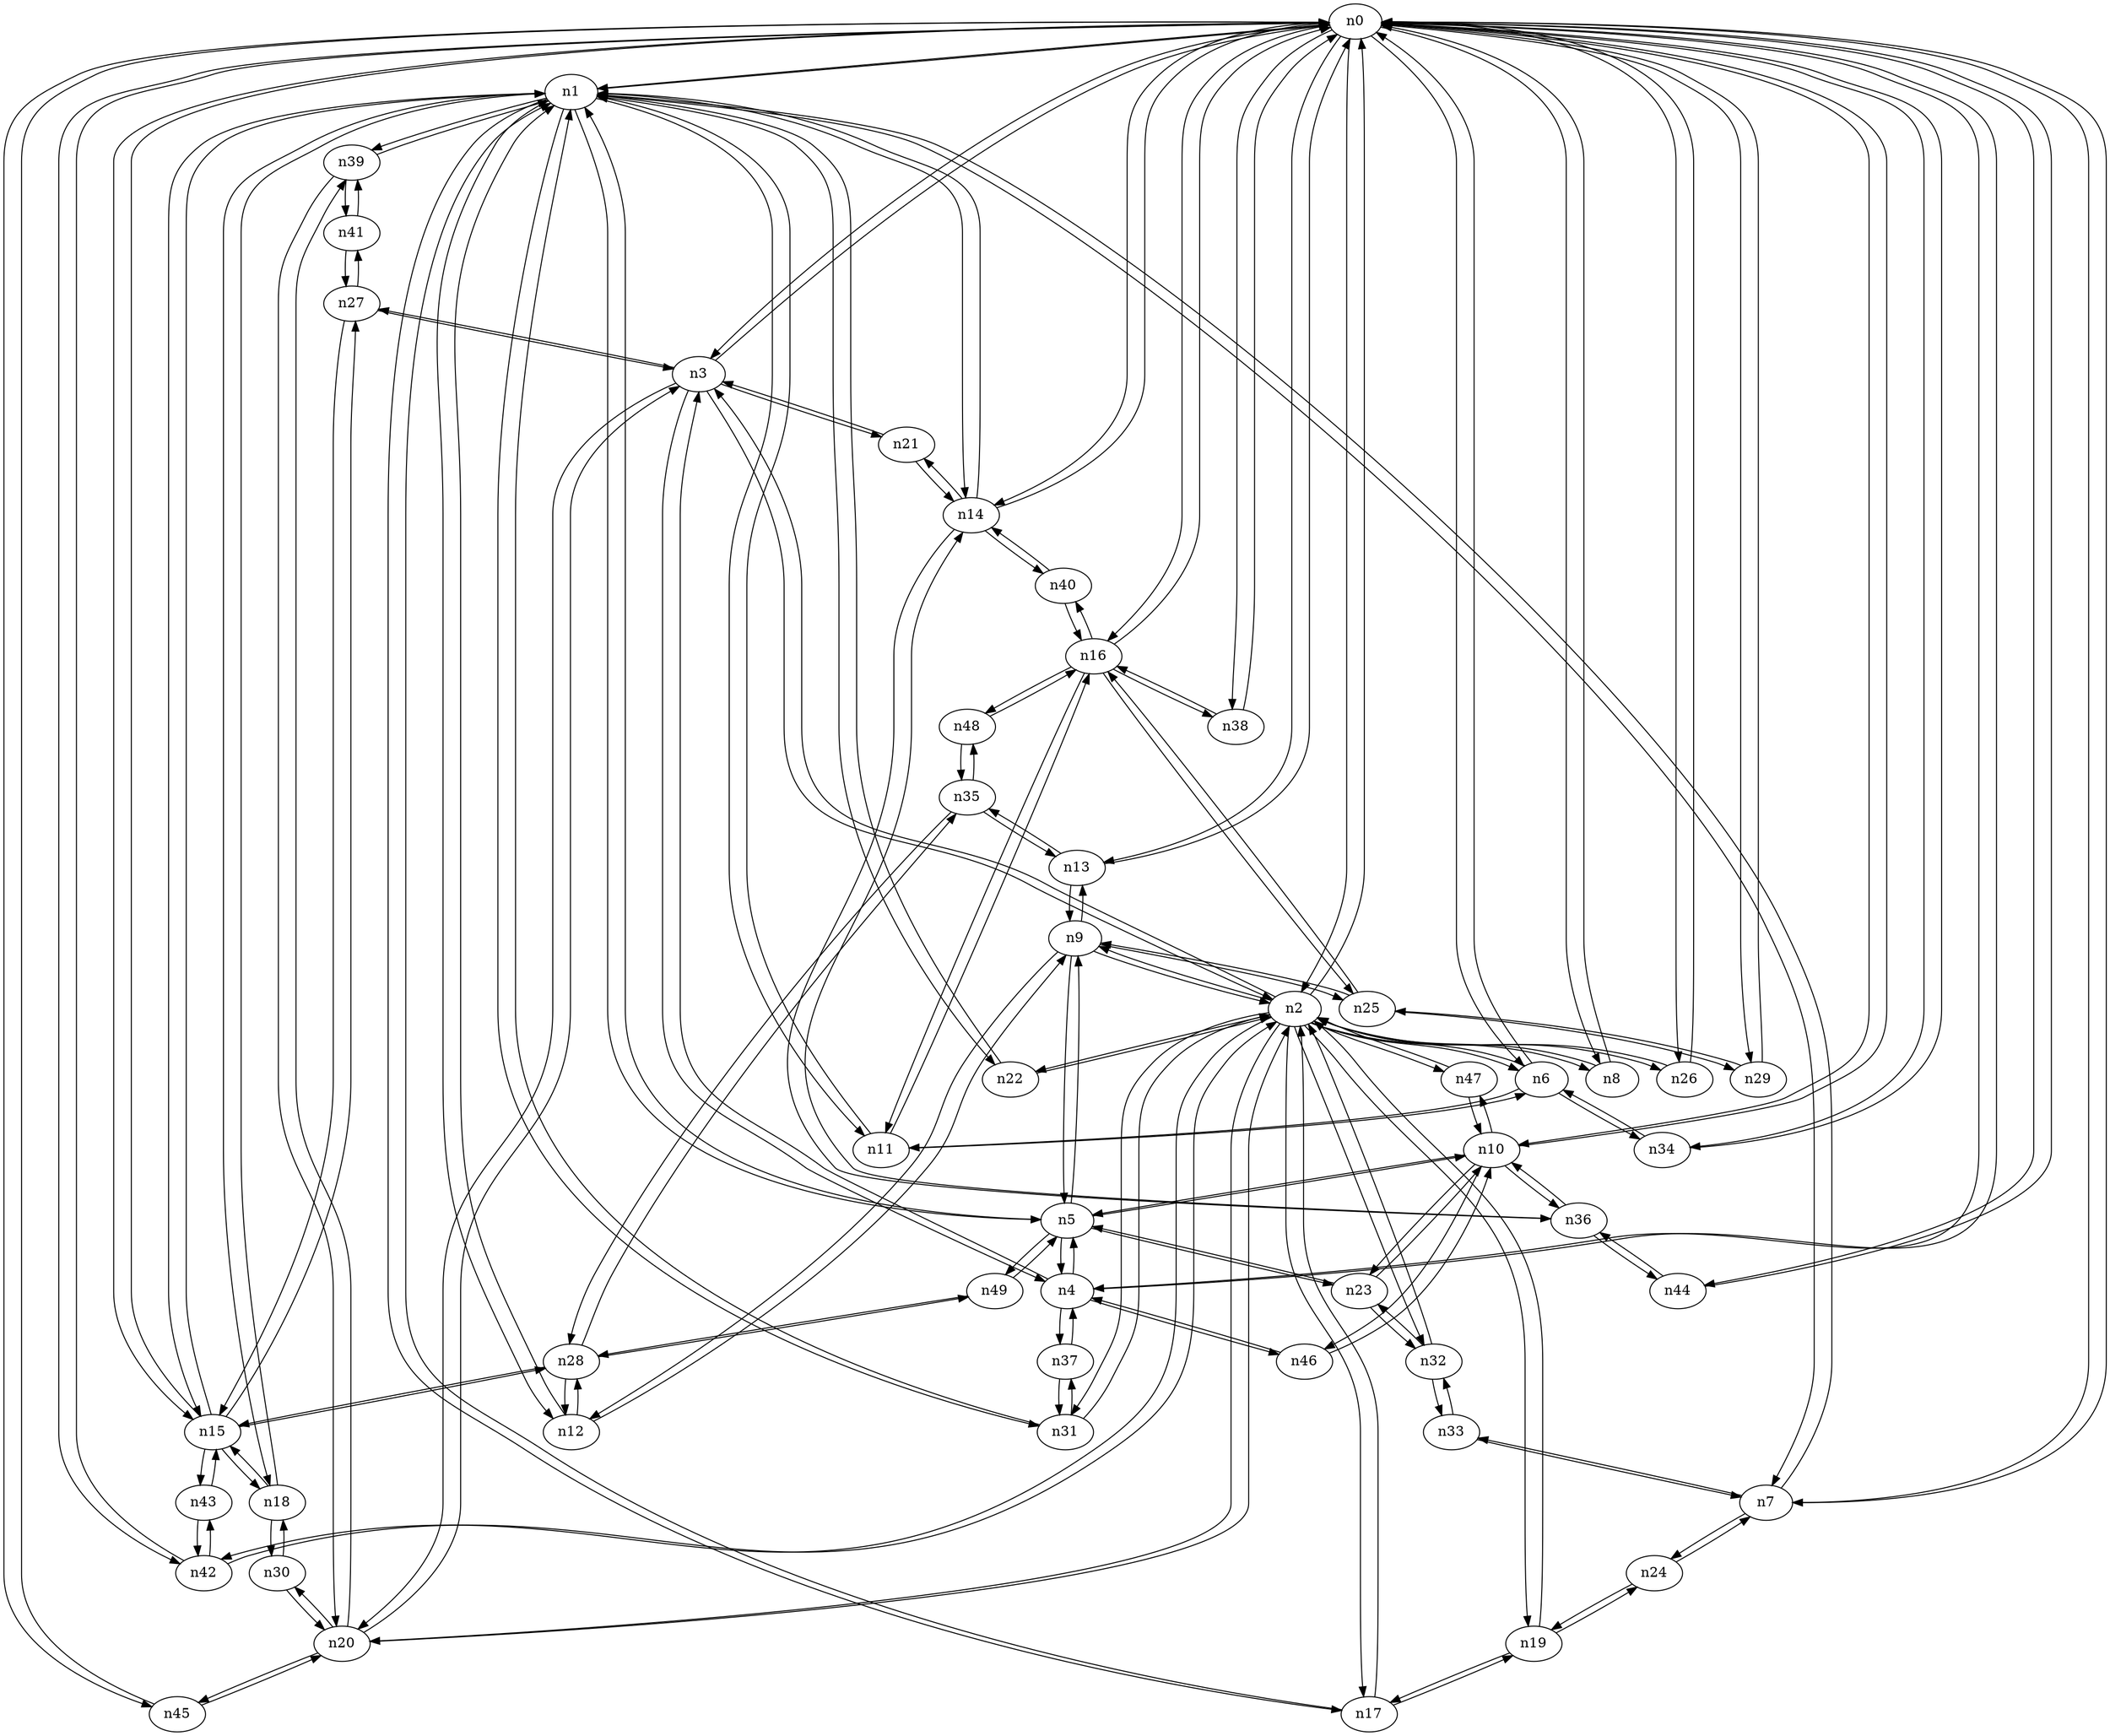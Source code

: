 strict digraph "" {
	n0	[id=0,
		type=switch];
	n1	[id=1,
		type=switch];
	n0 -> n1	[capacity="1Gbps"];
	n2	[id=2,
		type=switch];
	n0 -> n2	[capacity="1Gbps"];
	n3	[id=3,
		type=switch];
	n0 -> n3	[capacity="1Gbps"];
	n4	[id=4,
		type=switch];
	n0 -> n4	[capacity="1Gbps"];
	n6	[id=6,
		type=switch];
	n0 -> n6	[capacity="1Gbps"];
	n7	[id=7,
		type=switch];
	n0 -> n7	[capacity="1Gbps"];
	n8	[id=8,
		type=switch];
	n0 -> n8	[capacity="1Gbps"];
	n10	[id=10,
		type=switch];
	n0 -> n10	[capacity="1Gbps"];
	n13	[id=13,
		type=switch];
	n0 -> n13	[capacity="1Gbps"];
	n14	[id=14,
		type=switch];
	n0 -> n14	[capacity="1Gbps"];
	n15	[id=15,
		type=switch];
	n0 -> n15	[capacity="1Gbps"];
	n16	[id=16,
		type=switch];
	n0 -> n16	[capacity="1Gbps"];
	n26	[id=26,
		type=switch];
	n0 -> n26	[capacity="1Gbps"];
	n29	[id=29,
		type=switch];
	n0 -> n29	[capacity="1Gbps"];
	n34	[id=34,
		type=switch];
	n0 -> n34	[capacity="1Gbps"];
	n38	[id=38,
		type=switch];
	n0 -> n38	[capacity="1Gbps"];
	n42	[id=42,
		type=switch];
	n0 -> n42	[capacity="1Gbps"];
	n44	[id=44,
		type=switch];
	n0 -> n44	[capacity="1Gbps"];
	n45	[id=45,
		type=switch];
	n0 -> n45	[capacity="1Gbps"];
	n1 -> n0	[capacity="1Gbps"];
	n5	[id=5,
		type=switch];
	n1 -> n5	[capacity="1Gbps"];
	n1 -> n7	[capacity="1Gbps"];
	n11	[id=11,
		type=switch];
	n1 -> n11	[capacity="1Gbps"];
	n12	[id=12,
		type=switch];
	n1 -> n12	[capacity="1Gbps"];
	n1 -> n14	[capacity="1Gbps"];
	n1 -> n15	[capacity="1Gbps"];
	n17	[id=17,
		type=switch];
	n1 -> n17	[capacity="1Gbps"];
	n18	[id=18,
		type=switch];
	n1 -> n18	[capacity="1Gbps"];
	n22	[id=22,
		type=switch];
	n1 -> n22	[capacity="1Gbps"];
	n31	[id=31,
		type=switch];
	n1 -> n31	[capacity="1Gbps"];
	n39	[id=39,
		type=switch];
	n1 -> n39	[capacity="1Gbps"];
	n2 -> n0	[capacity="1Gbps"];
	n2 -> n3	[capacity="1Gbps"];
	n2 -> n6	[capacity="1Gbps"];
	n2 -> n8	[capacity="1Gbps"];
	n9	[id=9,
		type=switch];
	n2 -> n9	[capacity="1Gbps"];
	n2 -> n17	[capacity="1Gbps"];
	n19	[id=19,
		type=switch];
	n2 -> n19	[capacity="1Gbps"];
	n20	[id=20,
		type=switch];
	n2 -> n20	[capacity="1Gbps"];
	n2 -> n22	[capacity="1Gbps"];
	n2 -> n26	[capacity="1Gbps"];
	n2 -> n31	[capacity="1Gbps"];
	n32	[id=32,
		type=switch];
	n2 -> n32	[capacity="1Gbps"];
	n2 -> n42	[capacity="1Gbps"];
	n47	[id=47,
		type=switch];
	n2 -> n47	[capacity="1Gbps"];
	n3 -> n0	[capacity="1Gbps"];
	n3 -> n2	[capacity="1Gbps"];
	n3 -> n4	[capacity="1Gbps"];
	n3 -> n20	[capacity="1Gbps"];
	n21	[id=21,
		type=switch];
	n3 -> n21	[capacity="1Gbps"];
	n27	[id=27,
		type=switch];
	n3 -> n27	[capacity="1Gbps"];
	n4 -> n0	[capacity="1Gbps"];
	n4 -> n3	[capacity="1Gbps"];
	n4 -> n5	[capacity="1Gbps"];
	n37	[id=37,
		type=switch];
	n4 -> n37	[capacity="1Gbps"];
	n46	[id=46,
		type=switch];
	n4 -> n46	[capacity="1Gbps"];
	n5 -> n1	[capacity="1Gbps"];
	n5 -> n4	[capacity="1Gbps"];
	n5 -> n9	[capacity="1Gbps"];
	n5 -> n10	[capacity="1Gbps"];
	n23	[id=23,
		type=switch];
	n5 -> n23	[capacity="1Gbps"];
	n49	[id=49,
		type=switch];
	n5 -> n49	[capacity="1Gbps"];
	n6 -> n0	[capacity="1Gbps"];
	n6 -> n2	[capacity="1Gbps"];
	n6 -> n11	[capacity="1Gbps"];
	n6 -> n34	[capacity="1Gbps"];
	n7 -> n0	[capacity="1Gbps"];
	n7 -> n1	[capacity="1Gbps"];
	n24	[id=24,
		type=switch];
	n7 -> n24	[capacity="1Gbps"];
	n33	[id=33,
		type=switch];
	n7 -> n33	[capacity="1Gbps"];
	n8 -> n0	[capacity="1Gbps"];
	n8 -> n2	[capacity="1Gbps"];
	n9 -> n2	[capacity="1Gbps"];
	n9 -> n5	[capacity="1Gbps"];
	n9 -> n12	[capacity="1Gbps"];
	n9 -> n13	[capacity="1Gbps"];
	n25	[id=25,
		type=switch];
	n9 -> n25	[capacity="1Gbps"];
	n10 -> n0	[capacity="1Gbps"];
	n10 -> n5	[capacity="1Gbps"];
	n10 -> n23	[capacity="1Gbps"];
	n36	[id=36,
		type=switch];
	n10 -> n36	[capacity="1Gbps"];
	n10 -> n46	[capacity="1Gbps"];
	n10 -> n47	[capacity="1Gbps"];
	n11 -> n1	[capacity="1Gbps"];
	n11 -> n6	[capacity="1Gbps"];
	n11 -> n16	[capacity="1Gbps"];
	n12 -> n1	[capacity="1Gbps"];
	n12 -> n9	[capacity="1Gbps"];
	n28	[id=28,
		type=switch];
	n12 -> n28	[capacity="1Gbps"];
	n13 -> n0	[capacity="1Gbps"];
	n13 -> n9	[capacity="1Gbps"];
	n35	[id=35,
		type=switch];
	n13 -> n35	[capacity="1Gbps"];
	n14 -> n0	[capacity="1Gbps"];
	n14 -> n1	[capacity="1Gbps"];
	n14 -> n21	[capacity="1Gbps"];
	n14 -> n36	[capacity="1Gbps"];
	n40	[id=40,
		type=switch];
	n14 -> n40	[capacity="1Gbps"];
	n15 -> n0	[capacity="1Gbps"];
	n15 -> n1	[capacity="1Gbps"];
	n15 -> n18	[capacity="1Gbps"];
	n15 -> n27	[capacity="1Gbps"];
	n15 -> n28	[capacity="1Gbps"];
	n43	[id=43,
		type=switch];
	n15 -> n43	[capacity="1Gbps"];
	n16 -> n0	[capacity="1Gbps"];
	n16 -> n11	[capacity="1Gbps"];
	n16 -> n25	[capacity="1Gbps"];
	n16 -> n38	[capacity="1Gbps"];
	n16 -> n40	[capacity="1Gbps"];
	n48	[id=48,
		type=switch];
	n16 -> n48	[capacity="1Gbps"];
	n17 -> n1	[capacity="1Gbps"];
	n17 -> n2	[capacity="1Gbps"];
	n17 -> n19	[capacity="1Gbps"];
	n18 -> n1	[capacity="1Gbps"];
	n18 -> n15	[capacity="1Gbps"];
	n30	[id=30,
		type=switch];
	n18 -> n30	[capacity="1Gbps"];
	n19 -> n2	[capacity="1Gbps"];
	n19 -> n17	[capacity="1Gbps"];
	n19 -> n24	[capacity="1Gbps"];
	n20 -> n2	[capacity="1Gbps"];
	n20 -> n3	[capacity="1Gbps"];
	n20 -> n30	[capacity="1Gbps"];
	n20 -> n39	[capacity="1Gbps"];
	n20 -> n45	[capacity="1Gbps"];
	n21 -> n3	[capacity="1Gbps"];
	n21 -> n14	[capacity="1Gbps"];
	n22 -> n1	[capacity="1Gbps"];
	n22 -> n2	[capacity="1Gbps"];
	n23 -> n5	[capacity="1Gbps"];
	n23 -> n10	[capacity="1Gbps"];
	n23 -> n32	[capacity="1Gbps"];
	n24 -> n7	[capacity="1Gbps"];
	n24 -> n19	[capacity="1Gbps"];
	n25 -> n9	[capacity="1Gbps"];
	n25 -> n16	[capacity="1Gbps"];
	n25 -> n29	[capacity="1Gbps"];
	n26 -> n0	[capacity="1Gbps"];
	n26 -> n2	[capacity="1Gbps"];
	n27 -> n3	[capacity="1Gbps"];
	n27 -> n15	[capacity="1Gbps"];
	n41	[id=41,
		type=switch];
	n27 -> n41	[capacity="1Gbps"];
	n28 -> n12	[capacity="1Gbps"];
	n28 -> n15	[capacity="1Gbps"];
	n28 -> n35	[capacity="1Gbps"];
	n28 -> n49	[capacity="1Gbps"];
	n29 -> n0	[capacity="1Gbps"];
	n29 -> n25	[capacity="1Gbps"];
	n30 -> n18	[capacity="1Gbps"];
	n30 -> n20	[capacity="1Gbps"];
	n31 -> n1	[capacity="1Gbps"];
	n31 -> n2	[capacity="1Gbps"];
	n31 -> n37	[capacity="1Gbps"];
	n32 -> n2	[capacity="1Gbps"];
	n32 -> n23	[capacity="1Gbps"];
	n32 -> n33	[capacity="1Gbps"];
	n33 -> n7	[capacity="1Gbps"];
	n33 -> n32	[capacity="1Gbps"];
	n34 -> n0	[capacity="1Gbps"];
	n34 -> n6	[capacity="1Gbps"];
	n35 -> n13	[capacity="1Gbps"];
	n35 -> n28	[capacity="1Gbps"];
	n35 -> n48	[capacity="1Gbps"];
	n36 -> n10	[capacity="1Gbps"];
	n36 -> n14	[capacity="1Gbps"];
	n36 -> n44	[capacity="1Gbps"];
	n37 -> n4	[capacity="1Gbps"];
	n37 -> n31	[capacity="1Gbps"];
	n38 -> n0	[capacity="1Gbps"];
	n38 -> n16	[capacity="1Gbps"];
	n39 -> n1	[capacity="1Gbps"];
	n39 -> n20	[capacity="1Gbps"];
	n39 -> n41	[capacity="1Gbps"];
	n40 -> n14	[capacity="1Gbps"];
	n40 -> n16	[capacity="1Gbps"];
	n41 -> n27	[capacity="1Gbps"];
	n41 -> n39	[capacity="1Gbps"];
	n42 -> n0	[capacity="1Gbps"];
	n42 -> n2	[capacity="1Gbps"];
	n42 -> n43	[capacity="1Gbps"];
	n43 -> n15	[capacity="1Gbps"];
	n43 -> n42	[capacity="1Gbps"];
	n44 -> n0	[capacity="1Gbps"];
	n44 -> n36	[capacity="1Gbps"];
	n45 -> n0	[capacity="1Gbps"];
	n45 -> n20	[capacity="1Gbps"];
	n46 -> n4	[capacity="1Gbps"];
	n46 -> n10	[capacity="1Gbps"];
	n47 -> n2	[capacity="1Gbps"];
	n47 -> n10	[capacity="1Gbps"];
	n48 -> n16	[capacity="1Gbps"];
	n48 -> n35	[capacity="1Gbps"];
	n49 -> n5	[capacity="1Gbps"];
	n49 -> n28	[capacity="1Gbps"];
}
